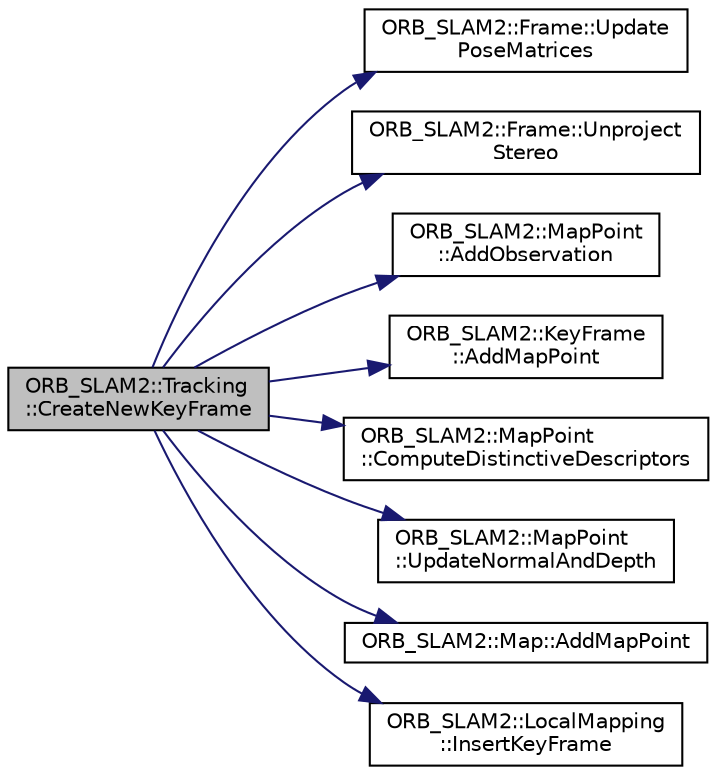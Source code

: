 digraph "ORB_SLAM2::Tracking::CreateNewKeyFrame"
{
  edge [fontname="Helvetica",fontsize="10",labelfontname="Helvetica",labelfontsize="10"];
  node [fontname="Helvetica",fontsize="10",shape=record];
  rankdir="LR";
  Node30 [label="ORB_SLAM2::Tracking\l::CreateNewKeyFrame",height=0.2,width=0.4,color="black", fillcolor="grey75", style="filled", fontcolor="black"];
  Node30 -> Node31 [color="midnightblue",fontsize="10",style="solid",fontname="Helvetica"];
  Node31 [label="ORB_SLAM2::Frame::Update\lPoseMatrices",height=0.2,width=0.4,color="black", fillcolor="white", style="filled",URL="$class_o_r_b___s_l_a_m2_1_1_frame.html#a0a18d3024a23f6fa2cab9c7d987598c2",tooltip="Computes rotation, translation and camera center matrices from the camera pose. "];
  Node30 -> Node32 [color="midnightblue",fontsize="10",style="solid",fontname="Helvetica"];
  Node32 [label="ORB_SLAM2::Frame::Unproject\lStereo",height=0.2,width=0.4,color="black", fillcolor="white", style="filled",URL="$class_o_r_b___s_l_a_m2_1_1_frame.html#a46084d187e1fc60181e1c72f77c733ca",tooltip="Backprojects a keypoint (if stereo/depth info available) into 3D world coordinates. "];
  Node30 -> Node33 [color="midnightblue",fontsize="10",style="solid",fontname="Helvetica"];
  Node33 [label="ORB_SLAM2::MapPoint\l::AddObservation",height=0.2,width=0.4,color="black", fillcolor="white", style="filled",URL="$class_o_r_b___s_l_a_m2_1_1_map_point.html#a37277ee3c7d8657976e749ab920bb13f",tooltip="添加观测 "];
  Node30 -> Node34 [color="midnightblue",fontsize="10",style="solid",fontname="Helvetica"];
  Node34 [label="ORB_SLAM2::KeyFrame\l::AddMapPoint",height=0.2,width=0.4,color="black", fillcolor="white", style="filled",URL="$class_o_r_b___s_l_a_m2_1_1_key_frame.html#a16ea4f0cfa1ca411bb3382107fe69d2d",tooltip="Add MapPoint to KeyFrame. "];
  Node30 -> Node35 [color="midnightblue",fontsize="10",style="solid",fontname="Helvetica"];
  Node35 [label="ORB_SLAM2::MapPoint\l::ComputeDistinctiveDescriptors",height=0.2,width=0.4,color="black", fillcolor="white", style="filled",URL="$class_o_r_b___s_l_a_m2_1_1_map_point.html#ab4c3dfd8f5f05a4b1888021f1fac3d84",tooltip="计算具有代表的描述子 "];
  Node30 -> Node36 [color="midnightblue",fontsize="10",style="solid",fontname="Helvetica"];
  Node36 [label="ORB_SLAM2::MapPoint\l::UpdateNormalAndDepth",height=0.2,width=0.4,color="black", fillcolor="white", style="filled",URL="$class_o_r_b___s_l_a_m2_1_1_map_point.html#ac5b8e4ec6a7737860af57058bdd16124",tooltip="更新平均观测方向以及观测距离范围 "];
  Node30 -> Node37 [color="midnightblue",fontsize="10",style="solid",fontname="Helvetica"];
  Node37 [label="ORB_SLAM2::Map::AddMapPoint",height=0.2,width=0.4,color="black", fillcolor="white", style="filled",URL="$class_o_r_b___s_l_a_m2_1_1_map.html#a2d8e1b4376778dfe32df90ec00b599e3",tooltip="Insert MapPoint in the map. "];
  Node30 -> Node38 [color="midnightblue",fontsize="10",style="solid",fontname="Helvetica"];
  Node38 [label="ORB_SLAM2::LocalMapping\l::InsertKeyFrame",height=0.2,width=0.4,color="black", fillcolor="white", style="filled",URL="$class_o_r_b___s_l_a_m2_1_1_local_mapping.html#af2d70466a1a217fb7e55d874931ce688",tooltip="插入关键帧 "];
}
